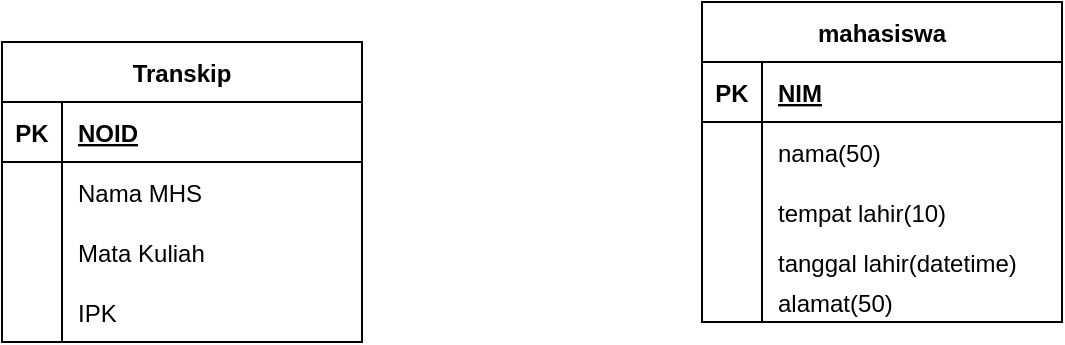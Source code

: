 <mxfile version="20.7.4" type="github">
  <diagram id="ZIL1KRLqSIQAtSMvZyBs" name="Page-1">
    <mxGraphModel dx="880" dy="476" grid="1" gridSize="10" guides="1" tooltips="1" connect="1" arrows="1" fold="1" page="1" pageScale="1" pageWidth="850" pageHeight="1100" math="0" shadow="0">
      <root>
        <mxCell id="0" />
        <mxCell id="1" parent="0" />
        <mxCell id="5KI4zliCTTRa-ofQOO3R-11" value="Transkip" style="shape=table;startSize=30;container=1;collapsible=1;childLayout=tableLayout;fixedRows=1;rowLines=0;fontStyle=1;align=center;resizeLast=1;" vertex="1" parent="1">
          <mxGeometry x="140" y="200" width="180" height="150" as="geometry" />
        </mxCell>
        <mxCell id="5KI4zliCTTRa-ofQOO3R-12" value="" style="shape=tableRow;horizontal=0;startSize=0;swimlaneHead=0;swimlaneBody=0;fillColor=none;collapsible=0;dropTarget=0;points=[[0,0.5],[1,0.5]];portConstraint=eastwest;top=0;left=0;right=0;bottom=1;" vertex="1" parent="5KI4zliCTTRa-ofQOO3R-11">
          <mxGeometry y="30" width="180" height="30" as="geometry" />
        </mxCell>
        <mxCell id="5KI4zliCTTRa-ofQOO3R-13" value="PK" style="shape=partialRectangle;connectable=0;fillColor=none;top=0;left=0;bottom=0;right=0;fontStyle=1;overflow=hidden;" vertex="1" parent="5KI4zliCTTRa-ofQOO3R-12">
          <mxGeometry width="30" height="30" as="geometry">
            <mxRectangle width="30" height="30" as="alternateBounds" />
          </mxGeometry>
        </mxCell>
        <mxCell id="5KI4zliCTTRa-ofQOO3R-14" value="NOID" style="shape=partialRectangle;connectable=0;fillColor=none;top=0;left=0;bottom=0;right=0;align=left;spacingLeft=6;fontStyle=5;overflow=hidden;" vertex="1" parent="5KI4zliCTTRa-ofQOO3R-12">
          <mxGeometry x="30" width="150" height="30" as="geometry">
            <mxRectangle width="150" height="30" as="alternateBounds" />
          </mxGeometry>
        </mxCell>
        <mxCell id="5KI4zliCTTRa-ofQOO3R-15" value="" style="shape=tableRow;horizontal=0;startSize=0;swimlaneHead=0;swimlaneBody=0;fillColor=none;collapsible=0;dropTarget=0;points=[[0,0.5],[1,0.5]];portConstraint=eastwest;top=0;left=0;right=0;bottom=0;" vertex="1" parent="5KI4zliCTTRa-ofQOO3R-11">
          <mxGeometry y="60" width="180" height="30" as="geometry" />
        </mxCell>
        <mxCell id="5KI4zliCTTRa-ofQOO3R-16" value="" style="shape=partialRectangle;connectable=0;fillColor=none;top=0;left=0;bottom=0;right=0;editable=1;overflow=hidden;" vertex="1" parent="5KI4zliCTTRa-ofQOO3R-15">
          <mxGeometry width="30" height="30" as="geometry">
            <mxRectangle width="30" height="30" as="alternateBounds" />
          </mxGeometry>
        </mxCell>
        <mxCell id="5KI4zliCTTRa-ofQOO3R-17" value="Nama MHS" style="shape=partialRectangle;connectable=0;fillColor=none;top=0;left=0;bottom=0;right=0;align=left;spacingLeft=6;overflow=hidden;" vertex="1" parent="5KI4zliCTTRa-ofQOO3R-15">
          <mxGeometry x="30" width="150" height="30" as="geometry">
            <mxRectangle width="150" height="30" as="alternateBounds" />
          </mxGeometry>
        </mxCell>
        <mxCell id="5KI4zliCTTRa-ofQOO3R-18" value="" style="shape=tableRow;horizontal=0;startSize=0;swimlaneHead=0;swimlaneBody=0;fillColor=none;collapsible=0;dropTarget=0;points=[[0,0.5],[1,0.5]];portConstraint=eastwest;top=0;left=0;right=0;bottom=0;" vertex="1" parent="5KI4zliCTTRa-ofQOO3R-11">
          <mxGeometry y="90" width="180" height="30" as="geometry" />
        </mxCell>
        <mxCell id="5KI4zliCTTRa-ofQOO3R-19" value="" style="shape=partialRectangle;connectable=0;fillColor=none;top=0;left=0;bottom=0;right=0;editable=1;overflow=hidden;" vertex="1" parent="5KI4zliCTTRa-ofQOO3R-18">
          <mxGeometry width="30" height="30" as="geometry">
            <mxRectangle width="30" height="30" as="alternateBounds" />
          </mxGeometry>
        </mxCell>
        <mxCell id="5KI4zliCTTRa-ofQOO3R-20" value="Mata Kuliah" style="shape=partialRectangle;connectable=0;fillColor=none;top=0;left=0;bottom=0;right=0;align=left;spacingLeft=6;overflow=hidden;" vertex="1" parent="5KI4zliCTTRa-ofQOO3R-18">
          <mxGeometry x="30" width="150" height="30" as="geometry">
            <mxRectangle width="150" height="30" as="alternateBounds" />
          </mxGeometry>
        </mxCell>
        <mxCell id="5KI4zliCTTRa-ofQOO3R-21" value="" style="shape=tableRow;horizontal=0;startSize=0;swimlaneHead=0;swimlaneBody=0;fillColor=none;collapsible=0;dropTarget=0;points=[[0,0.5],[1,0.5]];portConstraint=eastwest;top=0;left=0;right=0;bottom=0;" vertex="1" parent="5KI4zliCTTRa-ofQOO3R-11">
          <mxGeometry y="120" width="180" height="30" as="geometry" />
        </mxCell>
        <mxCell id="5KI4zliCTTRa-ofQOO3R-22" value="" style="shape=partialRectangle;connectable=0;fillColor=none;top=0;left=0;bottom=0;right=0;editable=1;overflow=hidden;" vertex="1" parent="5KI4zliCTTRa-ofQOO3R-21">
          <mxGeometry width="30" height="30" as="geometry">
            <mxRectangle width="30" height="30" as="alternateBounds" />
          </mxGeometry>
        </mxCell>
        <mxCell id="5KI4zliCTTRa-ofQOO3R-23" value="IPK" style="shape=partialRectangle;connectable=0;fillColor=none;top=0;left=0;bottom=0;right=0;align=left;spacingLeft=6;overflow=hidden;" vertex="1" parent="5KI4zliCTTRa-ofQOO3R-21">
          <mxGeometry x="30" width="150" height="30" as="geometry">
            <mxRectangle width="150" height="30" as="alternateBounds" />
          </mxGeometry>
        </mxCell>
        <mxCell id="5KI4zliCTTRa-ofQOO3R-49" value="mahasiswa" style="shape=table;startSize=30;container=1;collapsible=1;childLayout=tableLayout;fixedRows=1;rowLines=0;fontStyle=1;align=center;resizeLast=1;" vertex="1" parent="1">
          <mxGeometry x="490" y="180" width="180" height="160" as="geometry" />
        </mxCell>
        <mxCell id="5KI4zliCTTRa-ofQOO3R-50" value="" style="shape=tableRow;horizontal=0;startSize=0;swimlaneHead=0;swimlaneBody=0;fillColor=none;collapsible=0;dropTarget=0;points=[[0,0.5],[1,0.5]];portConstraint=eastwest;top=0;left=0;right=0;bottom=1;" vertex="1" parent="5KI4zliCTTRa-ofQOO3R-49">
          <mxGeometry y="30" width="180" height="30" as="geometry" />
        </mxCell>
        <mxCell id="5KI4zliCTTRa-ofQOO3R-51" value="PK" style="shape=partialRectangle;connectable=0;fillColor=none;top=0;left=0;bottom=0;right=0;fontStyle=1;overflow=hidden;" vertex="1" parent="5KI4zliCTTRa-ofQOO3R-50">
          <mxGeometry width="30" height="30" as="geometry">
            <mxRectangle width="30" height="30" as="alternateBounds" />
          </mxGeometry>
        </mxCell>
        <mxCell id="5KI4zliCTTRa-ofQOO3R-52" value="NIM" style="shape=partialRectangle;connectable=0;fillColor=none;top=0;left=0;bottom=0;right=0;align=left;spacingLeft=6;fontStyle=5;overflow=hidden;" vertex="1" parent="5KI4zliCTTRa-ofQOO3R-50">
          <mxGeometry x="30" width="150" height="30" as="geometry">
            <mxRectangle width="150" height="30" as="alternateBounds" />
          </mxGeometry>
        </mxCell>
        <mxCell id="5KI4zliCTTRa-ofQOO3R-53" value="" style="shape=tableRow;horizontal=0;startSize=0;swimlaneHead=0;swimlaneBody=0;fillColor=none;collapsible=0;dropTarget=0;points=[[0,0.5],[1,0.5]];portConstraint=eastwest;top=0;left=0;right=0;bottom=0;" vertex="1" parent="5KI4zliCTTRa-ofQOO3R-49">
          <mxGeometry y="60" width="180" height="30" as="geometry" />
        </mxCell>
        <mxCell id="5KI4zliCTTRa-ofQOO3R-54" value="" style="shape=partialRectangle;connectable=0;fillColor=none;top=0;left=0;bottom=0;right=0;editable=1;overflow=hidden;" vertex="1" parent="5KI4zliCTTRa-ofQOO3R-53">
          <mxGeometry width="30" height="30" as="geometry">
            <mxRectangle width="30" height="30" as="alternateBounds" />
          </mxGeometry>
        </mxCell>
        <mxCell id="5KI4zliCTTRa-ofQOO3R-55" value="nama(50)" style="shape=partialRectangle;connectable=0;fillColor=none;top=0;left=0;bottom=0;right=0;align=left;spacingLeft=6;overflow=hidden;" vertex="1" parent="5KI4zliCTTRa-ofQOO3R-53">
          <mxGeometry x="30" width="150" height="30" as="geometry">
            <mxRectangle width="150" height="30" as="alternateBounds" />
          </mxGeometry>
        </mxCell>
        <mxCell id="5KI4zliCTTRa-ofQOO3R-56" value="" style="shape=tableRow;horizontal=0;startSize=0;swimlaneHead=0;swimlaneBody=0;fillColor=none;collapsible=0;dropTarget=0;points=[[0,0.5],[1,0.5]];portConstraint=eastwest;top=0;left=0;right=0;bottom=0;" vertex="1" parent="5KI4zliCTTRa-ofQOO3R-49">
          <mxGeometry y="90" width="180" height="30" as="geometry" />
        </mxCell>
        <mxCell id="5KI4zliCTTRa-ofQOO3R-57" value="" style="shape=partialRectangle;connectable=0;fillColor=none;top=0;left=0;bottom=0;right=0;editable=1;overflow=hidden;" vertex="1" parent="5KI4zliCTTRa-ofQOO3R-56">
          <mxGeometry width="30" height="30" as="geometry">
            <mxRectangle width="30" height="30" as="alternateBounds" />
          </mxGeometry>
        </mxCell>
        <mxCell id="5KI4zliCTTRa-ofQOO3R-58" value="tempat lahir(10)" style="shape=partialRectangle;connectable=0;fillColor=none;top=0;left=0;bottom=0;right=0;align=left;spacingLeft=6;overflow=hidden;" vertex="1" parent="5KI4zliCTTRa-ofQOO3R-56">
          <mxGeometry x="30" width="150" height="30" as="geometry">
            <mxRectangle width="150" height="30" as="alternateBounds" />
          </mxGeometry>
        </mxCell>
        <mxCell id="5KI4zliCTTRa-ofQOO3R-59" value="" style="shape=tableRow;horizontal=0;startSize=0;swimlaneHead=0;swimlaneBody=0;fillColor=none;collapsible=0;dropTarget=0;points=[[0,0.5],[1,0.5]];portConstraint=eastwest;top=0;left=0;right=0;bottom=0;" vertex="1" parent="5KI4zliCTTRa-ofQOO3R-49">
          <mxGeometry y="120" width="180" height="20" as="geometry" />
        </mxCell>
        <mxCell id="5KI4zliCTTRa-ofQOO3R-60" value="" style="shape=partialRectangle;connectable=0;fillColor=none;top=0;left=0;bottom=0;right=0;editable=1;overflow=hidden;" vertex="1" parent="5KI4zliCTTRa-ofQOO3R-59">
          <mxGeometry width="30" height="20" as="geometry">
            <mxRectangle width="30" height="20" as="alternateBounds" />
          </mxGeometry>
        </mxCell>
        <mxCell id="5KI4zliCTTRa-ofQOO3R-61" value="tanggal lahir(datetime)" style="shape=partialRectangle;connectable=0;fillColor=none;top=0;left=0;bottom=0;right=0;align=left;spacingLeft=6;overflow=hidden;" vertex="1" parent="5KI4zliCTTRa-ofQOO3R-59">
          <mxGeometry x="30" width="150" height="20" as="geometry">
            <mxRectangle width="150" height="20" as="alternateBounds" />
          </mxGeometry>
        </mxCell>
        <mxCell id="5KI4zliCTTRa-ofQOO3R-69" style="shape=tableRow;horizontal=0;startSize=0;swimlaneHead=0;swimlaneBody=0;fillColor=none;collapsible=0;dropTarget=0;points=[[0,0.5],[1,0.5]];portConstraint=eastwest;top=0;left=0;right=0;bottom=0;" vertex="1" parent="5KI4zliCTTRa-ofQOO3R-49">
          <mxGeometry y="140" width="180" height="20" as="geometry" />
        </mxCell>
        <mxCell id="5KI4zliCTTRa-ofQOO3R-70" style="shape=partialRectangle;connectable=0;fillColor=none;top=0;left=0;bottom=0;right=0;editable=1;overflow=hidden;" vertex="1" parent="5KI4zliCTTRa-ofQOO3R-69">
          <mxGeometry width="30" height="20" as="geometry">
            <mxRectangle width="30" height="20" as="alternateBounds" />
          </mxGeometry>
        </mxCell>
        <mxCell id="5KI4zliCTTRa-ofQOO3R-71" value="alamat(50)" style="shape=partialRectangle;connectable=0;fillColor=none;top=0;left=0;bottom=0;right=0;align=left;spacingLeft=6;overflow=hidden;" vertex="1" parent="5KI4zliCTTRa-ofQOO3R-69">
          <mxGeometry x="30" width="150" height="20" as="geometry">
            <mxRectangle width="150" height="20" as="alternateBounds" />
          </mxGeometry>
        </mxCell>
      </root>
    </mxGraphModel>
  </diagram>
</mxfile>
